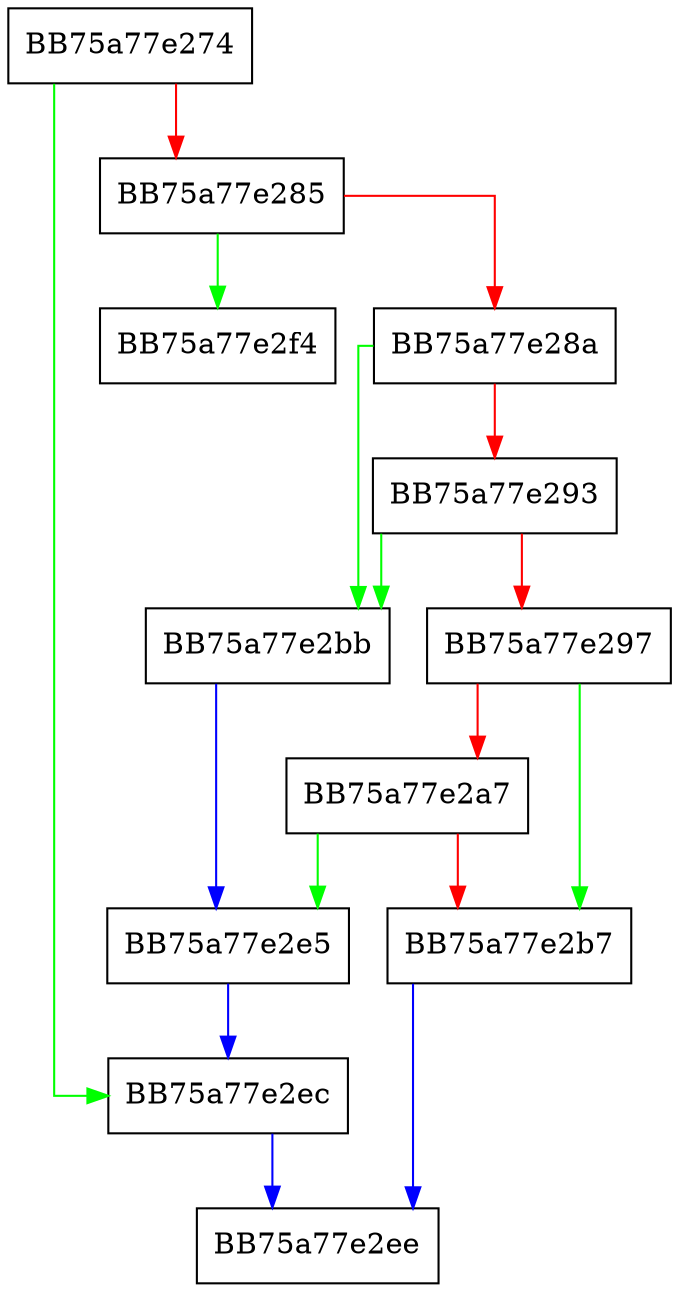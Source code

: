 digraph __scrt_initialize_onexit_tables {
  node [shape="box"];
  graph [splines=ortho];
  BB75a77e274 -> BB75a77e2ec [color="green"];
  BB75a77e274 -> BB75a77e285 [color="red"];
  BB75a77e285 -> BB75a77e2f4 [color="green"];
  BB75a77e285 -> BB75a77e28a [color="red"];
  BB75a77e28a -> BB75a77e2bb [color="green"];
  BB75a77e28a -> BB75a77e293 [color="red"];
  BB75a77e293 -> BB75a77e2bb [color="green"];
  BB75a77e293 -> BB75a77e297 [color="red"];
  BB75a77e297 -> BB75a77e2b7 [color="green"];
  BB75a77e297 -> BB75a77e2a7 [color="red"];
  BB75a77e2a7 -> BB75a77e2e5 [color="green"];
  BB75a77e2a7 -> BB75a77e2b7 [color="red"];
  BB75a77e2b7 -> BB75a77e2ee [color="blue"];
  BB75a77e2bb -> BB75a77e2e5 [color="blue"];
  BB75a77e2e5 -> BB75a77e2ec [color="blue"];
  BB75a77e2ec -> BB75a77e2ee [color="blue"];
}